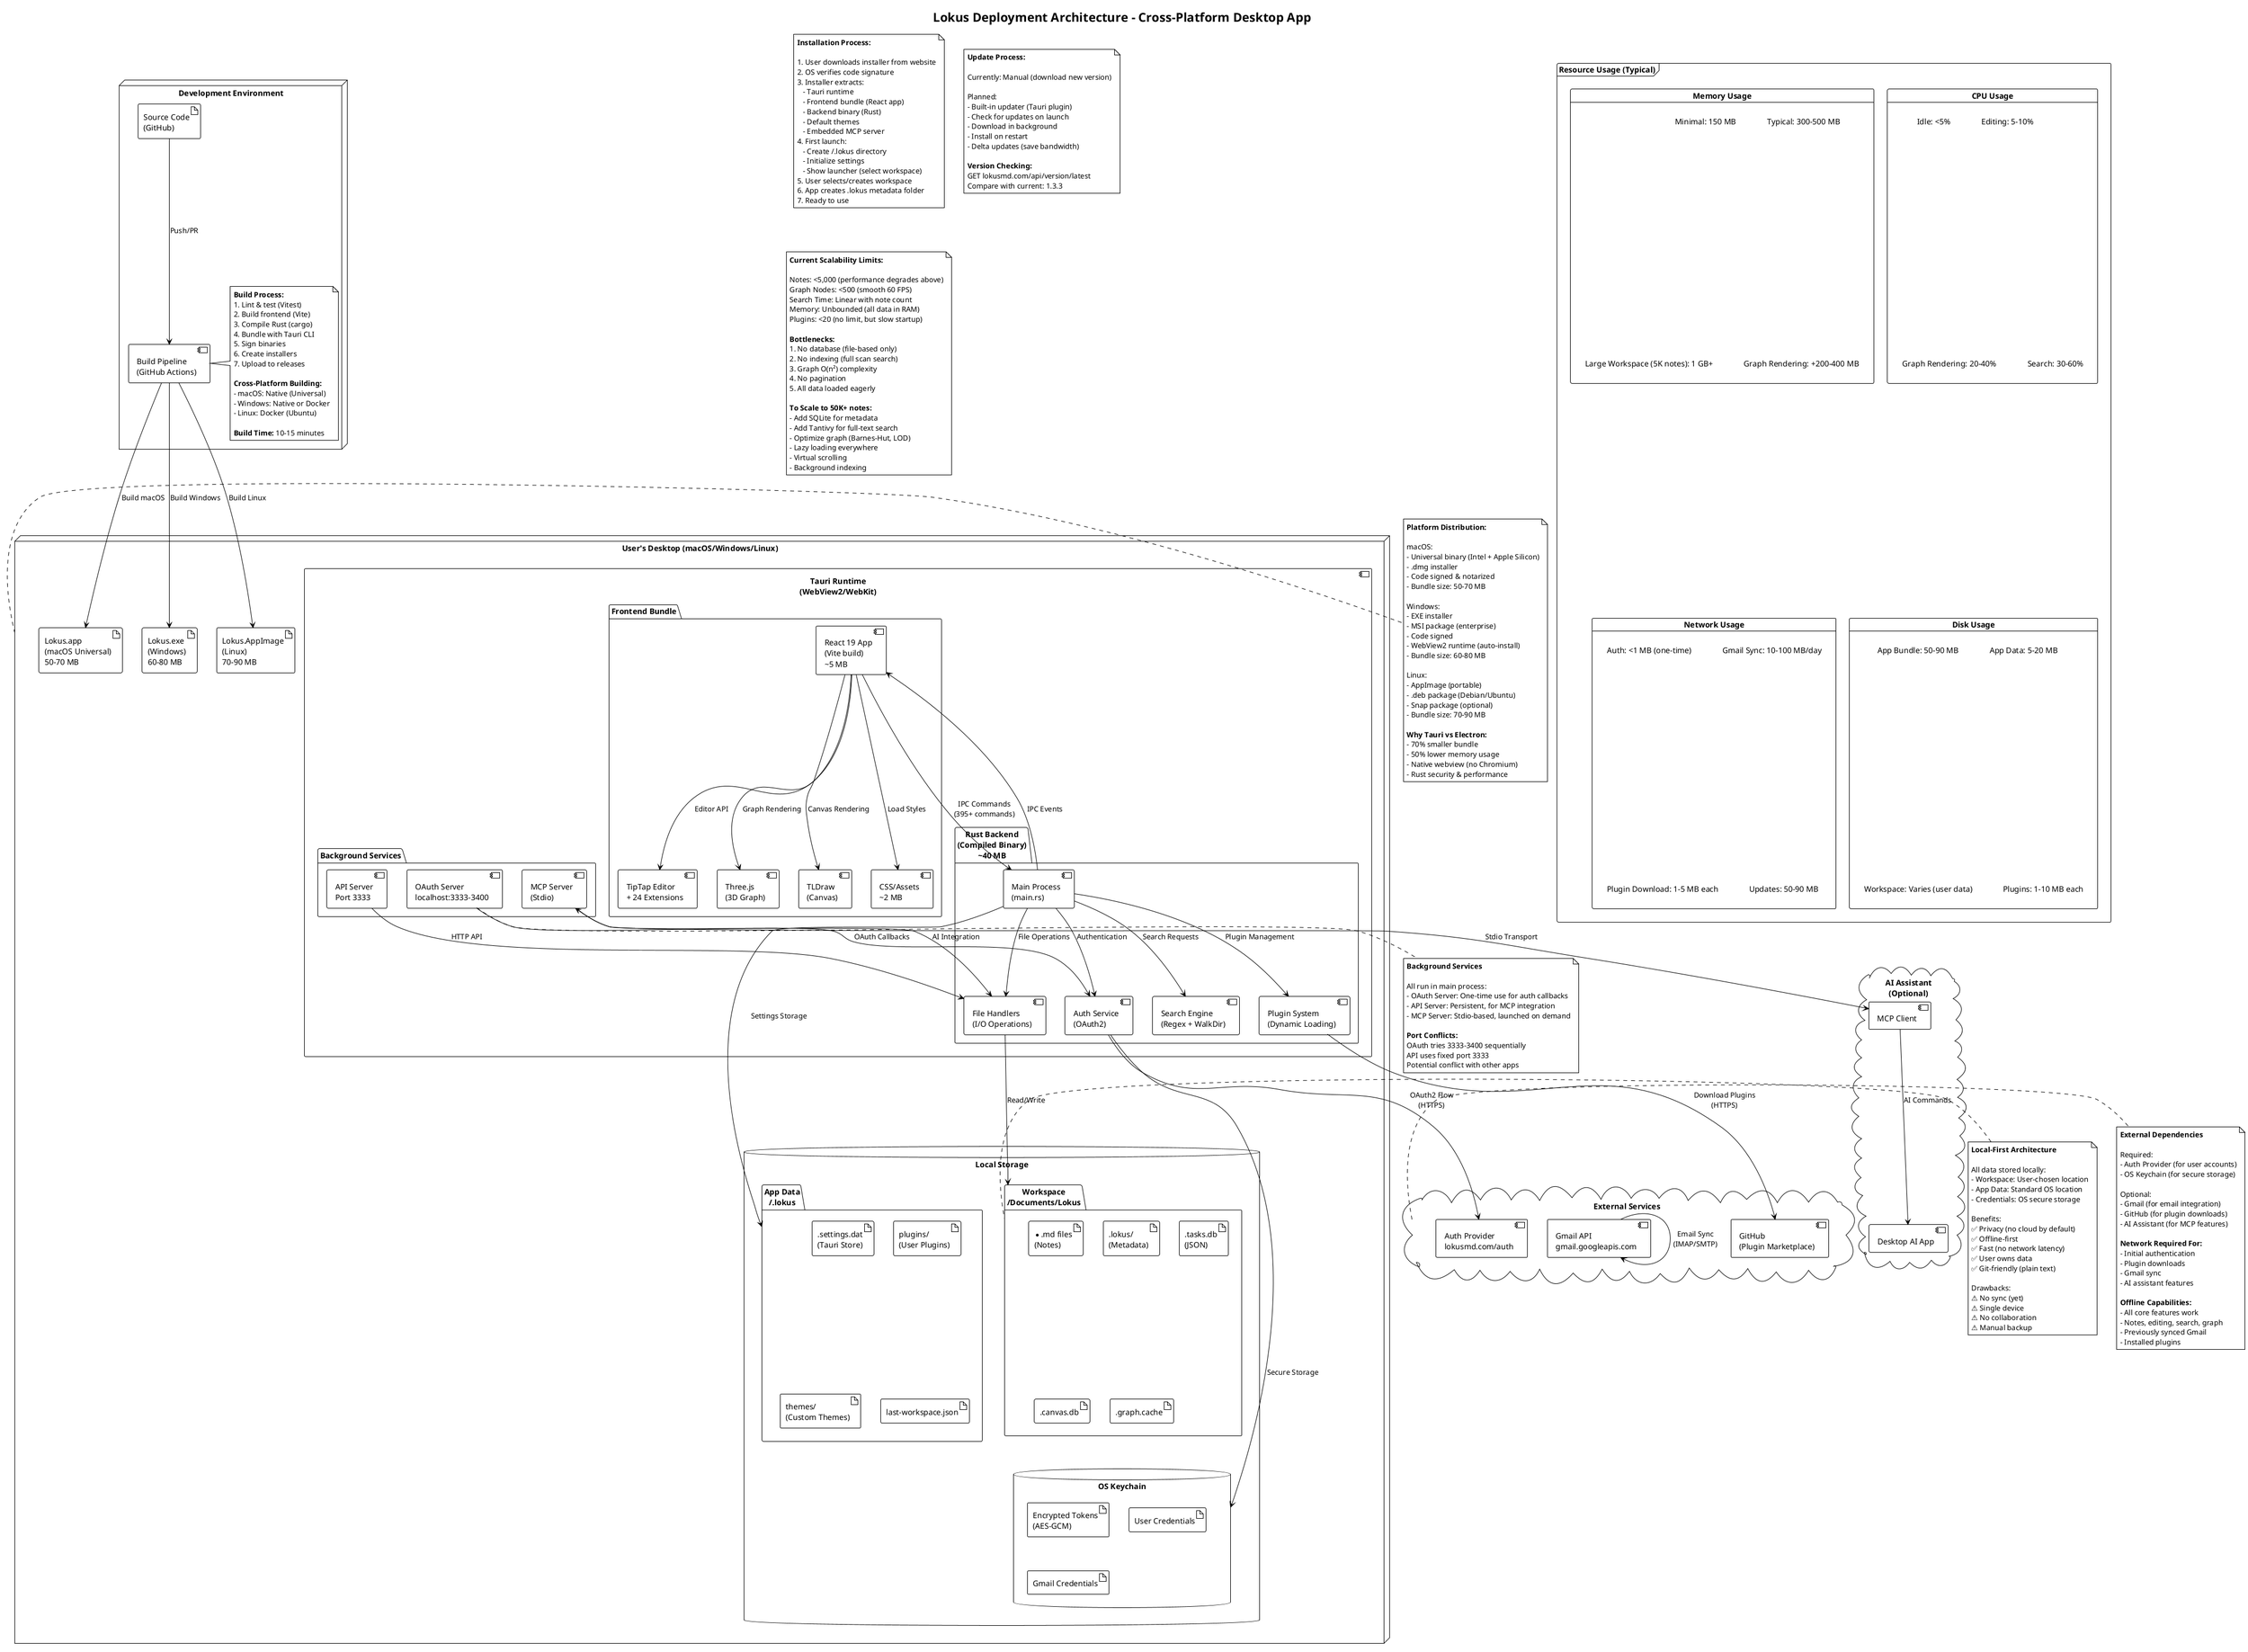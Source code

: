 @startuml Deployment Diagram - Lokus
!theme plain

title Lokus Deployment Architecture - Cross-Platform Desktop App

' ===== NODES =====

node "User's Desktop (macOS/Windows/Linux)" as desktop {

    artifact "Lokus.app\n(macOS Universal)\n50-70 MB" as mac_app
    artifact "Lokus.exe\n(Windows)\n60-80 MB" as win_app
    artifact "Lokus.AppImage\n(Linux)\n70-90 MB" as linux_app

    component "Tauri Runtime\n(WebView2/WebKit)" as webview {

        package "Frontend Bundle" {
            component "React 19 App\n(Vite build)\n~5 MB" as react
            component "TipTap Editor\n+ 24 Extensions" as tiptap
            component "Three.js\n(3D Graph)" as threejs
            component "TLDraw\n(Canvas)" as tldraw
            component "CSS/Assets\n~2 MB" as assets
        }

        package "Rust Backend\n(Compiled Binary)\n~40 MB" as rust {
            component "Main Process\n(main.rs)" as main
            component "File Handlers\n(I/O Operations)" as files
            component "Search Engine\n(Regex + WalkDir)" as search
            component "Auth Service\n(OAuth2)" as auth
            component "Plugin System\n(Dynamic Loading)" as plugins
        }

        package "Background Services" {
            component "OAuth Server\nlocalhost:3333-3400" as oauth_server
            component "API Server\nPort 3333" as api_server
            component "MCP Server\n(Stdio)" as mcp_server
        }
    }

    database "Local Storage" {
        folder "Workspace\n~/Documents/Lokus" as workspace {
            artifact "*.md files\n(Notes)"
            artifact ".lokus/\n(Metadata)"
            artifact ".tasks.db\n(JSON)"
            artifact ".canvas.db"
            artifact ".graph.cache"
        }

        folder "App Data\n~/.lokus" as appdata {
            artifact ".settings.dat\n(Tauri Store)"
            artifact "plugins/\n(User Plugins)"
            artifact "themes/\n(Custom Themes)"
            artifact "last-workspace.json"
        }

        database "OS Keychain" as keychain {
            artifact "Encrypted Tokens\n(AES-GCM)"
            artifact "User Credentials"
            artifact "Gmail Credentials"
        }
    }
}

cloud "External Services" as external {
    component "Auth Provider\nlokusmd.com/auth" as auth_provider
    component "Gmail API\ngmail.googleapis.com" as gmail
    component "GitHub\n(Plugin Marketplace)" as github
}

cloud "AI Assistant\n(Optional)" as ai {
    component "Desktop AI App" as ai_desktop
    component "MCP Client" as mcp_client
}

' ===== CONNECTIONS =====

react --> main : IPC Commands\n(395+ commands)
main --> react : IPC Events

react --> tiptap : Editor API
react --> threejs : Graph Rendering
react --> tldraw : Canvas Rendering
react --> assets : Load Styles

main --> files : File Operations
main --> search : Search Requests
main --> auth : Authentication
main --> plugins : Plugin Management

files --> workspace : Read/Write
main --> appdata : Settings Storage
auth --> keychain : Secure Storage

oauth_server --> auth : OAuth Callbacks
api_server --> files : HTTP API
mcp_server --> files : AI Integration

auth --> auth_provider : OAuth2 Flow\n(HTTPS)
gmail --> gmail : Email Sync\n(IMAP/SMTP)
plugins --> github : Download Plugins\n(HTTPS)

mcp_server <--> mcp_client : Stdio Transport
mcp_client --> ai_desktop : AI Commands

note right of desktop
  **Platform Distribution:**

  macOS:
  - Universal binary (Intel + Apple Silicon)
  - .dmg installer
  - Code signed & notarized
  - Bundle size: 50-70 MB

  Windows:
  - EXE installer
  - MSI package (enterprise)
  - Code signed
  - WebView2 runtime (auto-install)
  - Bundle size: 60-80 MB

  Linux:
  - AppImage (portable)
  - .deb package (Debian/Ubuntu)
  - Snap package (optional)
  - Bundle size: 70-90 MB

  **Why Tauri vs Electron:**
  - 70% smaller bundle
  - 50% lower memory usage
  - Native webview (no Chromium)
  - Rust security & performance
end note

note left of workspace
  **Local-First Architecture**

  All data stored locally:
  - Workspace: User-chosen location
  - App Data: Standard OS location
  - Credentials: OS secure storage

  Benefits:
  ✅ Privacy (no cloud by default)
  ✅ Offline-first
  ✅ Fast (no network latency)
  ✅ User owns data
  ✅ Git-friendly (plain text)

  Drawbacks:
  ⚠️ No sync (yet)
  ⚠️ Single device
  ⚠️ No collaboration
  ⚠️ Manual backup
end note

note bottom of oauth_server
  **Background Services**

  All run in main process:
  - OAuth Server: One-time use for auth callbacks
  - API Server: Persistent, for MCP integration
  - MCP Server: Stdio-based, launched on demand

  **Port Conflicts:**
  OAuth tries 3333-3400 sequentially
  API uses fixed port 3333
  Potential conflict with other apps
end note

note right of external
  **External Dependencies**

  Required:
  - Auth Provider (for user accounts)
  - OS Keychain (for secure storage)

  Optional:
  - Gmail (for email integration)
  - GitHub (for plugin downloads)
  - AI Assistant (for MCP features)

  **Network Required For:**
  - Initial authentication
  - Plugin downloads
  - Gmail sync
  - AI assistant features

  **Offline Capabilities:**
  - All core features work
  - Notes, editing, search, graph
  - Previously synced Gmail
  - Installed plugins
end note

note as N1
  **Installation Process:**

  1. User downloads installer from website
  2. OS verifies code signature
  3. Installer extracts:
     - Tauri runtime
     - Frontend bundle (React app)
     - Backend binary (Rust)
     - Default themes
     - Embedded MCP server
  4. First launch:
     - Create ~/.lokus directory
     - Initialize settings
     - Show launcher (select workspace)
  5. User selects/creates workspace
  6. App creates .lokus metadata folder
  7. Ready to use
end note

note as N2
  **Update Process:**

  Currently: Manual (download new version)

  Planned:
  - Built-in updater (Tauri plugin)
  - Check for updates on launch
  - Download in background
  - Install on restart
  - Delta updates (save bandwidth)

  **Version Checking:**
  GET lokusmd.com/api/version/latest
  Compare with current: 1.3.3
end note

node "Development Environment" as devenv {
    artifact "Source Code\n(GitHub)" as source
    component "Build Pipeline\n(GitHub Actions)" as ci

    source --> ci : Push/PR

    ci --> mac_app : Build macOS
    ci --> win_app : Build Windows
    ci --> linux_app : Build Linux

    note right of ci
      **Build Process:**
      1. Lint & test (Vitest)
      2. Build frontend (Vite)
      3. Compile Rust (cargo)
      4. Bundle with Tauri CLI
      5. Sign binaries
      6. Create installers
      7. Upload to releases

      **Cross-Platform Building:**
      - macOS: Native (Universal)
      - Windows: Native or Docker
      - Linux: Docker (Ubuntu)

      **Build Time:** 10-15 minutes
    end note
}

' ===== RESOURCE USAGE =====

frame "Resource Usage (Typical)" {
    card "CPU Usage" {
        label "Idle: <5%"
        label "Editing: 5-10%"
        label "Graph Rendering: 20-40%"
        label "Search: 30-60%"
    }

    card "Memory Usage" {
        label "Minimal: 150 MB"
        label "Typical: 300-500 MB"
        label "Large Workspace (5K notes): 1 GB+"
        label "Graph Rendering: +200-400 MB"
    }

    card "Disk Usage" {
        label "App Bundle: 50-90 MB"
        label "App Data: 5-20 MB"
        label "Workspace: Varies (user data)"
        label "Plugins: 1-10 MB each"
    }

    card "Network Usage" {
        label "Auth: <1 MB (one-time)"
        label "Gmail Sync: 10-100 MB/day"
        label "Plugin Download: 1-5 MB each"
        label "Updates: 50-90 MB"
    }
}

' ===== SCALABILITY LIMITS =====

note as N3
  **Current Scalability Limits:**

  Notes: <5,000 (performance degrades above)
  Graph Nodes: <500 (smooth 60 FPS)
  Search Time: Linear with note count
  Memory: Unbounded (all data in RAM)
  Plugins: <20 (no limit, but slow startup)

  **Bottlenecks:**
  1. No database (file-based only)
  2. No indexing (full scan search)
  3. Graph O(n²) complexity
  4. No pagination
  5. All data loaded eagerly

  **To Scale to 50K+ notes:**
  - Add SQLite for metadata
  - Add Tantivy for full-text search
  - Optimize graph (Barnes-Hut, LOD)
  - Lazy loading everywhere
  - Virtual scrolling
  - Background indexing
end note

@enduml
